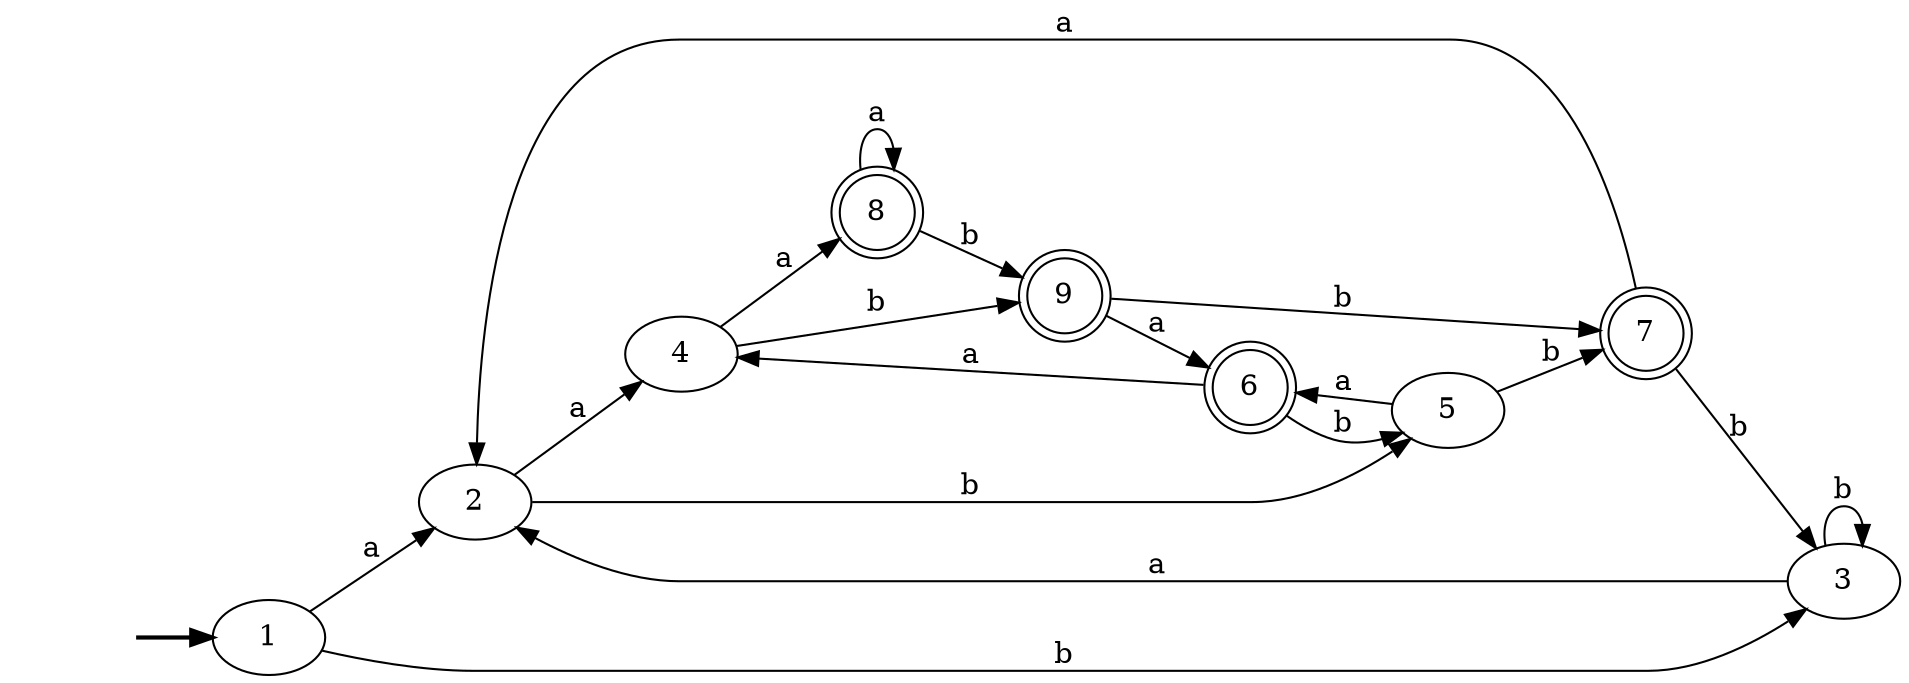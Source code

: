 digraph "AFNtoAFD#5PreLabB" {
	graph [rankdir=LR]
	fake [style=invisible]
	fake -> 1 [style=bold]
	1 [root=true]
	2
	1 -> 2 [label=a]
	3
	1 -> 3 [label=b]
	2
	4
	2 -> 4 [label=a]
	5
	2 -> 5 [label=b]
	3
	3 -> 2 [label=a]
	3 -> 3 [label=b]
	4
	8 [shape=doublecircle]
	4 -> 8 [label=a]
	9 [shape=doublecircle]
	4 -> 9 [label=b]
	5
	6 [shape=doublecircle]
	5 -> 6 [label=a]
	7 [shape=doublecircle]
	5 -> 7 [label=b]
	8 [shape=doublecircle]
	8 -> 8 [label=a]
	8 -> 9 [label=b]
	9 [shape=doublecircle]
	9 -> 6 [label=a]
	9 -> 7 [label=b]
	6 [shape=doublecircle]
	6 -> 4 [label=a]
	6 -> 5 [label=b]
	7 [shape=doublecircle]
	7 -> 2 [label=a]
	7 -> 3 [label=b]
}
